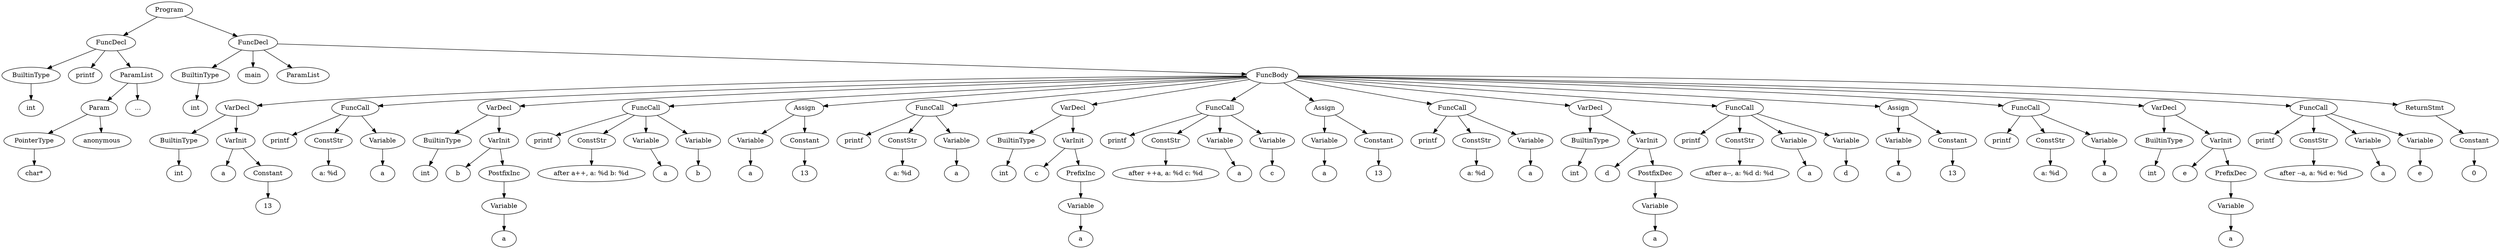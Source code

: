 digraph {
Program [label = Program]
Program -> FuncDecl_5048326160
FuncDecl_5048326160 [label = FuncDecl]
FuncDecl_5048326160 -> BuiltinType_5048325936
BuiltinType_5048325936 [label = BuiltinType]
"int_5048325936" [label = "int"]
BuiltinType_5048325936 -> "int_5048325936"
printf_5048326160[ label = printf]
FuncDecl_5048326160 -> printf_5048326160
FuncDecl_5048326160 -> ParamList_5048325792
ParamList_5048325792 [label = ParamList]
ParamList_5048325792 -> Param_5048325744
Param_5048325744 [label = Param]
Param_5048325744 -> PointerType_5048325680
PointerType_5048325680 [label = PointerType]
"char*_5048325680" [label = "char*"]
PointerType_5048325680 -> "char*_5048325680"
anonymous_5048325744 [label = anonymous]
Param_5048325744 -> anonymous_5048325744
"..._5048325792" [label = "..."]
ParamList_5048325792 -> "..._5048325792"
Program -> FuncDecl_5048332032
FuncDecl_5048332032 [label = FuncDecl]
FuncDecl_5048332032 -> BuiltinType_5048326224
BuiltinType_5048326224 [label = BuiltinType]
"int_5048326224" [label = "int"]
BuiltinType_5048326224 -> "int_5048326224"
main_5048332032[ label = main]
FuncDecl_5048332032 -> main_5048332032
FuncDecl_5048332032 -> ParamList_5048326288
ParamList_5048326288 [label = ParamList]
FuncDecl_5048332032 -> FuncBody_5048331472
FuncBody_5048331472 [label = FuncBody]
FuncBody_5048331472 -> VarDecl_5048326608
VarDecl_5048326608 [label = VarDecl]
VarDecl_5048326608 -> BuiltinType_5048326368
BuiltinType_5048326368 [label = BuiltinType]
"int_5048326368" [label = "int"]
BuiltinType_5048326368 -> "int_5048326368"
VarDecl_5048326608 -> VarInit_5048326528
VarInit_5048326528 [label = VarInit]
a_5048326528 [label = a]
VarInit_5048326528 -> a_5048326528
VarInit_5048326528 -> Constant_5048326464
Constant_5048326464 [label = Constant]
int_5048326464 [label = "13"]
Constant_5048326464 -> int_5048326464
FuncBody_5048331472 -> FuncCall_5048327072
FuncCall_5048327072 [label = FuncCall]
printf_5048327072[ label = printf]
FuncCall_5048327072 -> printf_5048327072
FuncCall_5048327072 -> ConstStr_5048326704
ConstStr_5048326704 [label = ConstStr]
str_5048326704 [label = "a: %d"]
ConstStr_5048326704 -> str_5048326704
FuncCall_5048327072 -> Variable_5048327040
Variable_5048327040 [label = Variable]
a_5048327040 [label = a]
Variable_5048327040 -> a_5048327040
FuncBody_5048331472 -> VarDecl_5048327360
VarDecl_5048327360 [label = VarDecl]
VarDecl_5048327360 -> BuiltinType_5048327120
BuiltinType_5048327120 [label = BuiltinType]
"int_5048327120" [label = "int"]
BuiltinType_5048327120 -> "int_5048327120"
VarDecl_5048327360 -> VarInit_5048327280
VarInit_5048327280 [label = VarInit]
b_5048327280 [label = b]
VarInit_5048327280 -> b_5048327280
VarInit_5048327280 -> PostfixInc_5048099408
PostfixInc_5048099408 [label = PostfixInc]
PostfixInc_5048099408 -> Variable_5048327248
Variable_5048327248 [label = Variable]
a_5048327248 [label = a]
Variable_5048327248 -> a_5048327248
FuncBody_5048331472 -> FuncCall_5048327856
FuncCall_5048327856 [label = FuncCall]
printf_5048327856[ label = printf]
FuncCall_5048327856 -> printf_5048327856
FuncCall_5048327856 -> ConstStr_5048327536
ConstStr_5048327536 [label = ConstStr]
str_5048327536 [label = "after a++, a: %d b: %d"]
ConstStr_5048327536 -> str_5048327536
FuncCall_5048327856 -> Variable_5048327728
Variable_5048327728 [label = Variable]
a_5048327728 [label = a]
Variable_5048327728 -> a_5048327728
FuncCall_5048327856 -> Variable_5048327792
Variable_5048327792 [label = Variable]
b_5048327792 [label = b]
Variable_5048327792 -> b_5048327792
FuncBody_5048331472 -> Assign_5048328032
Assign_5048328032 [label = Assign]
Assign_5048328032 -> Variable_5048327936
Variable_5048327936 [label = Variable]
a_5048327936 [label = a]
Variable_5048327936 -> a_5048327936
Assign_5048328032 -> Constant_5048327968
Constant_5048327968 [label = Constant]
int_5048327968 [label = "13"]
Constant_5048327968 -> int_5048327968
FuncBody_5048331472 -> FuncCall_5048328352
FuncCall_5048328352 [label = FuncCall]
printf_5048328352[ label = printf]
FuncCall_5048328352 -> printf_5048328352
FuncCall_5048328352 -> ConstStr_5048328160
ConstStr_5048328160 [label = ConstStr]
str_5048328160 [label = "a: %d"]
ConstStr_5048328160 -> str_5048328160
FuncCall_5048328352 -> Variable_5048328320
Variable_5048328320 [label = Variable]
a_5048328320 [label = a]
Variable_5048328320 -> a_5048328320
FuncBody_5048331472 -> VarDecl_5048328640
VarDecl_5048328640 [label = VarDecl]
VarDecl_5048328640 -> BuiltinType_5048328400
BuiltinType_5048328400 [label = BuiltinType]
"int_5048328400" [label = "int"]
BuiltinType_5048328400 -> "int_5048328400"
VarDecl_5048328640 -> VarInit_5048328560
VarInit_5048328560 [label = VarInit]
c_5048328560 [label = c]
VarInit_5048328560 -> c_5048328560
VarInit_5048328560 -> PrefixInc_5047890080
PrefixInc_5047890080 [label = PrefixInc]
PrefixInc_5047890080 -> Variable_5048328528
Variable_5048328528 [label = Variable]
a_5048328528 [label = a]
Variable_5048328528 -> a_5048328528
FuncBody_5048331472 -> FuncCall_5048329104
FuncCall_5048329104 [label = FuncCall]
printf_5048329104[ label = printf]
FuncCall_5048329104 -> printf_5048329104
FuncCall_5048329104 -> ConstStr_5048328784
ConstStr_5048328784 [label = ConstStr]
str_5048328784 [label = "after ++a, a: %d c: %d"]
ConstStr_5048328784 -> str_5048328784
FuncCall_5048329104 -> Variable_5048328976
Variable_5048328976 [label = Variable]
a_5048328976 [label = a]
Variable_5048328976 -> a_5048328976
FuncCall_5048329104 -> Variable_5048329040
Variable_5048329040 [label = Variable]
c_5048329040 [label = c]
Variable_5048329040 -> c_5048329040
FuncBody_5048331472 -> Assign_5048329280
Assign_5048329280 [label = Assign]
Assign_5048329280 -> Variable_5048329184
Variable_5048329184 [label = Variable]
a_5048329184 [label = a]
Variable_5048329184 -> a_5048329184
Assign_5048329280 -> Constant_5048329216
Constant_5048329216 [label = Constant]
int_5048329216 [label = "13"]
Constant_5048329216 -> int_5048329216
FuncBody_5048331472 -> FuncCall_5048328064
FuncCall_5048328064 [label = FuncCall]
printf_5048328064[ label = printf]
FuncCall_5048328064 -> printf_5048328064
FuncCall_5048328064 -> ConstStr_5048329504
ConstStr_5048329504 [label = ConstStr]
str_5048329504 [label = "a: %d"]
ConstStr_5048329504 -> str_5048329504
FuncCall_5048328064 -> Variable_5048329664
Variable_5048329664 [label = Variable]
a_5048329664 [label = a]
Variable_5048329664 -> a_5048329664
FuncBody_5048331472 -> VarDecl_5048329936
VarDecl_5048329936 [label = VarDecl]
VarDecl_5048329936 -> BuiltinType_5048329696
BuiltinType_5048329696 [label = BuiltinType]
"int_5048329696" [label = "int"]
BuiltinType_5048329696 -> "int_5048329696"
VarDecl_5048329936 -> VarInit_5048329856
VarInit_5048329856 [label = VarInit]
d_5048329856 [label = d]
VarInit_5048329856 -> d_5048329856
VarInit_5048329856 -> PostfixDec_5047911632
PostfixDec_5047911632 [label = PostfixDec]
PostfixDec_5047911632 -> Variable_5048329824
Variable_5048329824 [label = Variable]
a_5048329824 [label = a]
Variable_5048329824 -> a_5048329824
FuncBody_5048331472 -> FuncCall_5048330400
FuncCall_5048330400 [label = FuncCall]
printf_5048330400[ label = printf]
FuncCall_5048330400 -> printf_5048330400
FuncCall_5048330400 -> ConstStr_5048330080
ConstStr_5048330080 [label = ConstStr]
str_5048330080 [label = "after a--, a: %d d: %d"]
ConstStr_5048330080 -> str_5048330080
FuncCall_5048330400 -> Variable_5048330272
Variable_5048330272 [label = Variable]
a_5048330272 [label = a]
Variable_5048330272 -> a_5048330272
FuncCall_5048330400 -> Variable_5048330336
Variable_5048330336 [label = Variable]
d_5048330336 [label = d]
Variable_5048330336 -> d_5048330336
FuncBody_5048331472 -> Assign_5048330576
Assign_5048330576 [label = Assign]
Assign_5048330576 -> Variable_5048330480
Variable_5048330480 [label = Variable]
a_5048330480 [label = a]
Variable_5048330480 -> a_5048330480
Assign_5048330576 -> Constant_5048330512
Constant_5048330512 [label = Constant]
int_5048330512 [label = "13"]
Constant_5048330512 -> int_5048330512
FuncBody_5048331472 -> FuncCall_5048330864
FuncCall_5048330864 [label = FuncCall]
printf_5048330864[ label = printf]
FuncCall_5048330864 -> printf_5048330864
FuncCall_5048330864 -> ConstStr_5048330672
ConstStr_5048330672 [label = ConstStr]
str_5048330672 [label = "a: %d"]
ConstStr_5048330672 -> str_5048330672
FuncCall_5048330864 -> Variable_5048330832
Variable_5048330832 [label = Variable]
a_5048330832 [label = a]
Variable_5048330832 -> a_5048330832
FuncBody_5048331472 -> VarDecl_5048331168
VarDecl_5048331168 [label = VarDecl]
VarDecl_5048331168 -> BuiltinType_5048330912
BuiltinType_5048330912 [label = BuiltinType]
"int_5048330912" [label = "int"]
BuiltinType_5048330912 -> "int_5048330912"
VarDecl_5048331168 -> VarInit_5048331072
VarInit_5048331072 [label = VarInit]
e_5048331072 [label = e]
VarInit_5048331072 -> e_5048331072
VarInit_5048331072 -> PrefixDec_5047869168
PrefixDec_5047869168 [label = PrefixDec]
PrefixDec_5047869168 -> Variable_5048331040
Variable_5048331040 [label = Variable]
a_5048331040 [label = a]
Variable_5048331040 -> a_5048331040
FuncBody_5048331472 -> FuncCall_5048331664
FuncCall_5048331664 [label = FuncCall]
printf_5048331664[ label = printf]
FuncCall_5048331664 -> printf_5048331664
FuncCall_5048331664 -> ConstStr_5048331312
ConstStr_5048331312 [label = ConstStr]
str_5048331312 [label = "after --a, a: %d e: %d"]
ConstStr_5048331312 -> str_5048331312
FuncCall_5048331664 -> Variable_5048331520
Variable_5048331520 [label = Variable]
a_5048331520 [label = a]
Variable_5048331520 -> a_5048331520
FuncCall_5048331664 -> Variable_5048331600
Variable_5048331600 [label = Variable]
e_5048331600 [label = e]
Variable_5048331600 -> e_5048331600
FuncBody_5048331472 -> ReturnStmt_5048331552
ReturnStmt_5048331552 [label = ReturnStmt]
ReturnStmt_5048331552 -> Constant_5048331712
Constant_5048331712 [label = Constant]
int_5048331712 [label = "0"]
Constant_5048331712 -> int_5048331712
}
